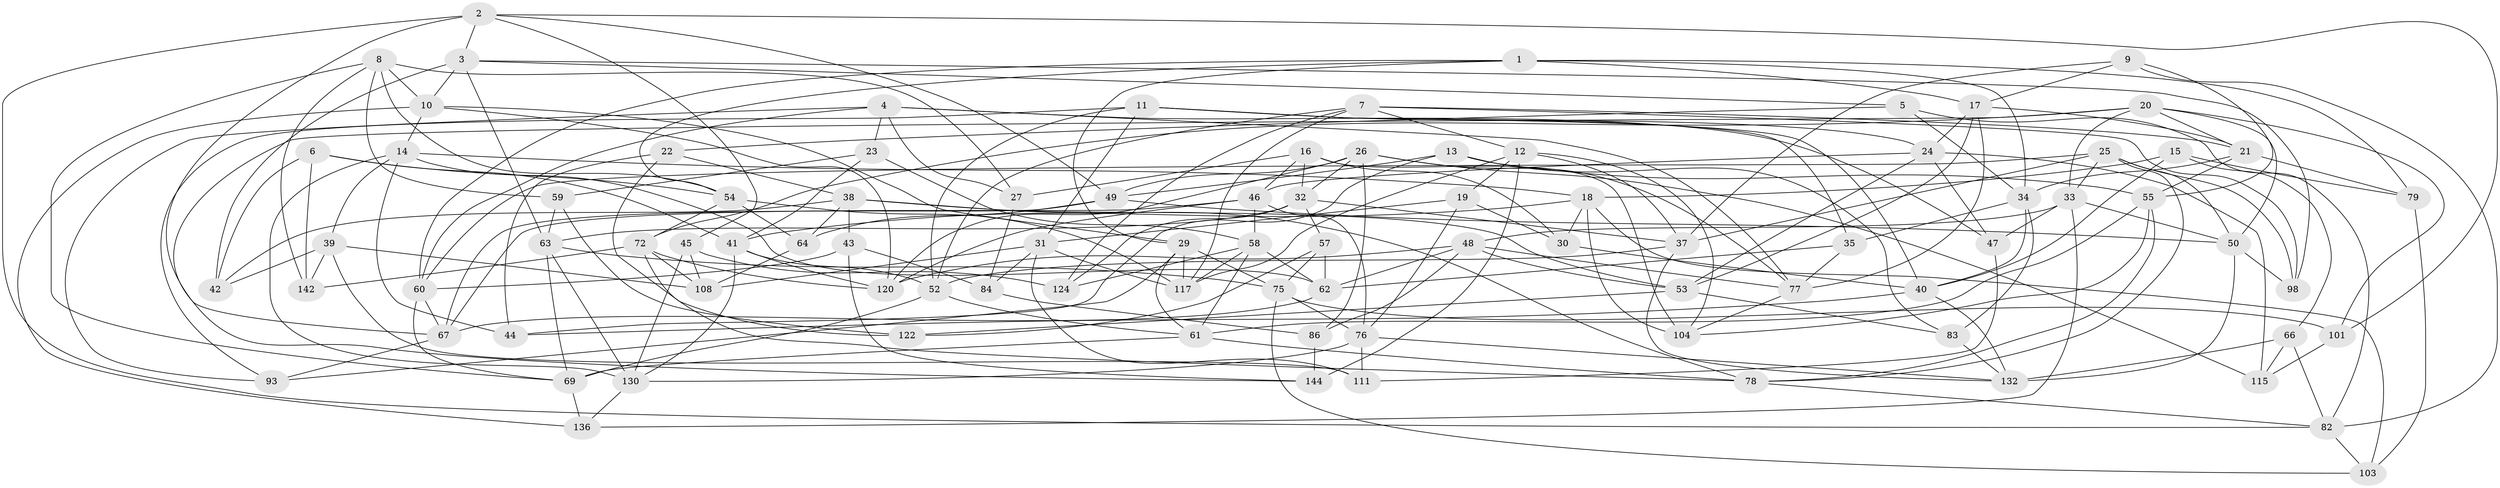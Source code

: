 // original degree distribution, {4: 1.0}
// Generated by graph-tools (version 1.1) at 2025/42/03/06/25 10:42:24]
// undirected, 90 vertices, 233 edges
graph export_dot {
graph [start="1"]
  node [color=gray90,style=filled];
  1 [super="+73"];
  2 [super="+128"];
  3 [super="+36"];
  4 [super="+123"];
  5;
  6;
  7 [super="+106"];
  8 [super="+114"];
  9;
  10 [super="+74"];
  11 [super="+89"];
  12 [super="+126"];
  13;
  14 [super="+102"];
  15;
  16 [super="+68"];
  17 [super="+140"];
  18 [super="+51"];
  19;
  20 [super="+138"];
  21 [super="+143"];
  22;
  23;
  24 [super="+28"];
  25 [super="+81"];
  26 [super="+97"];
  27;
  29 [super="+85"];
  30;
  31 [super="+105"];
  32 [super="+87"];
  33 [super="+110"];
  34 [super="+125"];
  35;
  37 [super="+137"];
  38 [super="+80"];
  39 [super="+92"];
  40 [super="+88"];
  41 [super="+112"];
  42;
  43;
  44;
  45;
  46 [super="+118"];
  47;
  48 [super="+56"];
  49 [super="+96"];
  50 [super="+94"];
  52 [super="+65"];
  53 [super="+90"];
  54 [super="+107"];
  55 [super="+91"];
  57;
  58 [super="+134"];
  59;
  60 [super="+71"];
  61 [super="+99"];
  62 [super="+70"];
  63 [super="+113"];
  64;
  66;
  67 [super="+95"];
  69 [super="+129"];
  72 [super="+145"];
  75 [super="+100"];
  76 [super="+121"];
  77 [super="+141"];
  78 [super="+109"];
  79;
  82 [super="+131"];
  83;
  84;
  86;
  93;
  98;
  101;
  103;
  104 [super="+116"];
  108 [super="+127"];
  111;
  115;
  117 [super="+119"];
  120 [super="+139"];
  122;
  124;
  130 [super="+135"];
  132 [super="+133"];
  136;
  142;
  144;
  1 -- 17;
  1 -- 54;
  1 -- 29;
  1 -- 79;
  1 -- 34;
  1 -- 60;
  2 -- 82;
  2 -- 101;
  2 -- 144;
  2 -- 49;
  2 -- 3;
  2 -- 45;
  3 -- 98;
  3 -- 42;
  3 -- 10;
  3 -- 5;
  3 -- 63;
  4 -- 77;
  4 -- 93;
  4 -- 27;
  4 -- 47;
  4 -- 23;
  4 -- 60;
  5 -- 22;
  5 -- 82;
  5 -- 34;
  6 -- 41;
  6 -- 142;
  6 -- 42;
  6 -- 54;
  7 -- 117;
  7 -- 124;
  7 -- 52;
  7 -- 98;
  7 -- 12;
  7 -- 21;
  8 -- 59;
  8 -- 54;
  8 -- 27;
  8 -- 142;
  8 -- 69;
  8 -- 10;
  9 -- 82;
  9 -- 37;
  9 -- 55;
  9 -- 17;
  10 -- 120;
  10 -- 29;
  10 -- 136;
  10 -- 14;
  11 -- 93;
  11 -- 35;
  11 -- 52;
  11 -- 40;
  11 -- 24;
  11 -- 31;
  12 -- 144;
  12 -- 104;
  12 -- 19;
  12 -- 37;
  12 -- 117;
  13 -- 49;
  13 -- 44;
  13 -- 55;
  13 -- 83;
  14 -- 130;
  14 -- 62;
  14 -- 18;
  14 -- 44;
  14 -- 39;
  15 -- 66;
  15 -- 40;
  15 -- 79;
  15 -- 18;
  16 -- 32;
  16 -- 30;
  16 -- 27;
  16 -- 46;
  16 -- 104 [weight=2];
  17 -- 24;
  17 -- 53;
  17 -- 77;
  17 -- 21;
  18 -- 104;
  18 -- 103;
  18 -- 41;
  18 -- 30;
  19 -- 76;
  19 -- 30;
  19 -- 31;
  20 -- 50;
  20 -- 101;
  20 -- 67;
  20 -- 21;
  20 -- 72;
  20 -- 33;
  21 -- 55;
  21 -- 34;
  21 -- 79;
  22 -- 44;
  22 -- 122;
  22 -- 38;
  23 -- 59;
  23 -- 41;
  23 -- 58;
  24 -- 47;
  24 -- 53;
  24 -- 115;
  24 -- 46;
  25 -- 78;
  25 -- 37;
  25 -- 33;
  25 -- 98;
  25 -- 60;
  25 -- 50;
  26 -- 32;
  26 -- 86;
  26 -- 49;
  26 -- 115;
  26 -- 77;
  26 -- 120;
  27 -- 84;
  29 -- 61;
  29 -- 117;
  29 -- 75;
  29 -- 93;
  30 -- 40;
  31 -- 84;
  31 -- 108;
  31 -- 111;
  31 -- 117;
  32 -- 63;
  32 -- 57;
  32 -- 124;
  32 -- 37;
  33 -- 47;
  33 -- 50;
  33 -- 48;
  33 -- 136;
  34 -- 83;
  34 -- 40;
  34 -- 35;
  35 -- 62;
  35 -- 77;
  37 -- 52;
  37 -- 132;
  38 -- 42;
  38 -- 64;
  38 -- 43;
  38 -- 53;
  38 -- 78;
  39 -- 42;
  39 -- 142;
  39 -- 108 [weight=2];
  39 -- 111;
  40 -- 132;
  40 -- 44;
  41 -- 52;
  41 -- 130;
  41 -- 120;
  43 -- 84;
  43 -- 144;
  43 -- 60;
  45 -- 124;
  45 -- 130;
  45 -- 108;
  46 -- 58;
  46 -- 76;
  46 -- 67;
  46 -- 120;
  47 -- 111;
  48 -- 120;
  48 -- 53;
  48 -- 62;
  48 -- 77;
  48 -- 86;
  49 -- 67;
  49 -- 64;
  49 -- 50;
  50 -- 132;
  50 -- 98;
  52 -- 69;
  52 -- 61;
  53 -- 83;
  53 -- 122;
  54 -- 64;
  54 -- 72;
  54 -- 117;
  55 -- 104;
  55 -- 61;
  55 -- 78;
  57 -- 62;
  57 -- 122;
  57 -- 75;
  58 -- 124;
  58 -- 61;
  58 -- 62;
  58 -- 117;
  59 -- 122;
  59 -- 63;
  60 -- 67;
  60 -- 69;
  61 -- 69;
  61 -- 78;
  62 -- 67;
  63 -- 75;
  63 -- 130;
  63 -- 69;
  64 -- 108;
  66 -- 115;
  66 -- 132;
  66 -- 82;
  67 -- 93;
  69 -- 136;
  72 -- 142;
  72 -- 108;
  72 -- 120;
  72 -- 78;
  75 -- 101;
  75 -- 103;
  75 -- 76;
  76 -- 111;
  76 -- 130;
  76 -- 132;
  77 -- 104;
  78 -- 82;
  79 -- 103;
  82 -- 103;
  83 -- 132;
  84 -- 86;
  86 -- 144;
  101 -- 115;
  130 -- 136;
}
